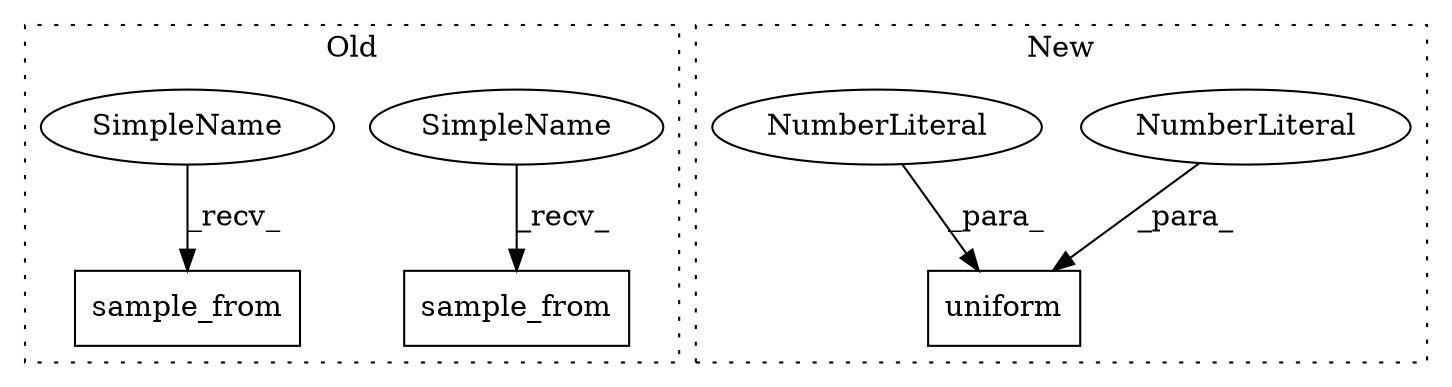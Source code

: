 digraph G {
subgraph cluster0 {
1 [label="sample_from" a="32" s="1980,2030" l="12,1" shape="box"];
5 [label="sample_from" a="32" s="1913,1964" l="12,1" shape="box"];
6 [label="SimpleName" a="42" s="1908" l="4" shape="ellipse"];
7 [label="SimpleName" a="42" s="1975" l="4" shape="ellipse"];
label = "Old";
style="dotted";
}
subgraph cluster1 {
2 [label="uniform" a="32" s="1872,1887" l="8,1" shape="box"];
3 [label="NumberLiteral" a="34" s="1884" l="3" shape="ellipse"];
4 [label="NumberLiteral" a="34" s="1880" l="3" shape="ellipse"];
label = "New";
style="dotted";
}
3 -> 2 [label="_para_"];
4 -> 2 [label="_para_"];
6 -> 5 [label="_recv_"];
7 -> 1 [label="_recv_"];
}